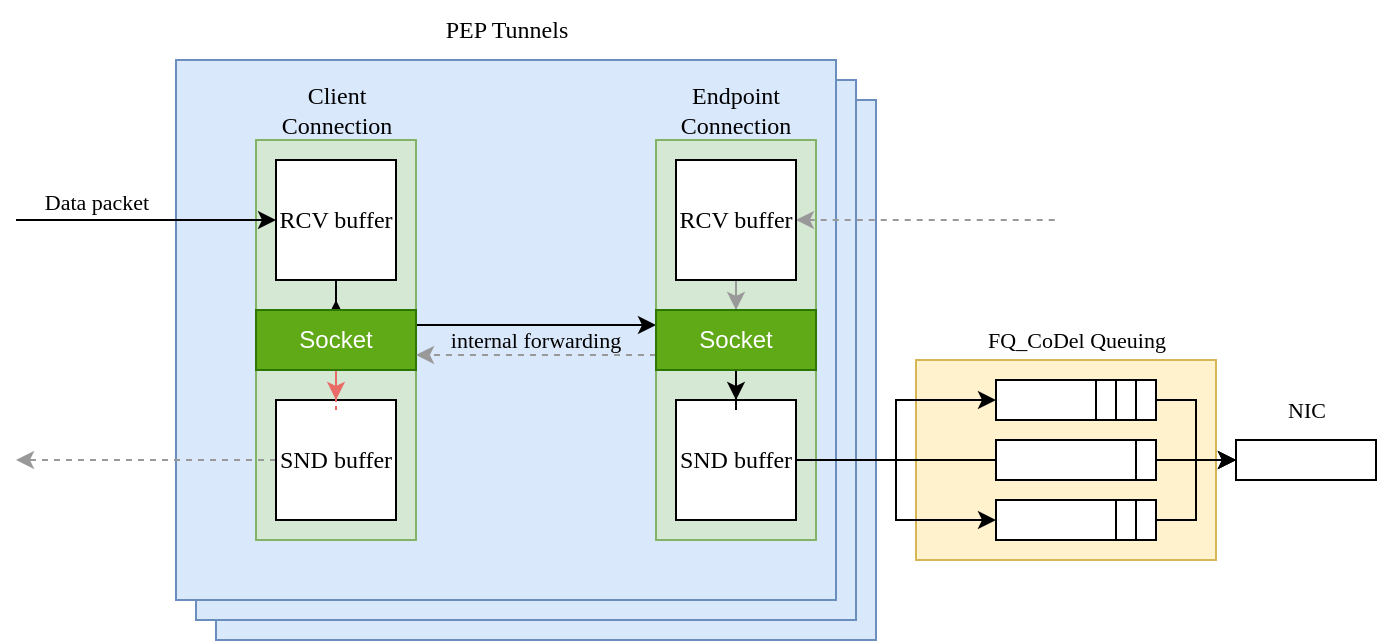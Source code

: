 <mxfile version="20.8.16" type="device"><diagram name="Page-1" id="BOorAXdkxQcCbOcz4i7M"><mxGraphModel dx="816" dy="534" grid="1" gridSize="10" guides="1" tooltips="1" connect="1" arrows="1" fold="1" page="1" pageScale="1" pageWidth="827" pageHeight="1169" math="0" shadow="0"><root><mxCell id="0"/><mxCell id="1" parent="0"/><mxCell id="qhlL4jxX4gHZgHfL2LGv-45" value="" style="rounded=0;whiteSpace=wrap;html=1;fillColor=#dae8fc;strokeColor=#6c8ebf;" parent="1" vertex="1"><mxGeometry x="220" y="220" width="330" height="270" as="geometry"/></mxCell><mxCell id="qhlL4jxX4gHZgHfL2LGv-44" value="" style="rounded=0;whiteSpace=wrap;html=1;fillColor=#dae8fc;strokeColor=#6c8ebf;" parent="1" vertex="1"><mxGeometry x="210" y="210" width="330" height="270" as="geometry"/></mxCell><mxCell id="qhlL4jxX4gHZgHfL2LGv-17" value="" style="rounded=0;whiteSpace=wrap;html=1;labelBackgroundColor=none;fontFamily=Times New Roman;fontSize=11;fillColor=#fff2cc;strokeColor=#d6b656;" parent="1" vertex="1"><mxGeometry x="570" y="350" width="150" height="100" as="geometry"/></mxCell><mxCell id="wQAbxUa35eo-Mnxr1K-z-38" value="" style="rounded=0;whiteSpace=wrap;html=1;fillColor=#dae8fc;strokeColor=#6c8ebf;" parent="1" vertex="1"><mxGeometry x="200" y="200" width="330" height="270" as="geometry"/></mxCell><mxCell id="V0IX4BqIsiwKMb1JQaML-1" value="" style="rounded=0;whiteSpace=wrap;html=1;fillColor=#d5e8d4;strokeColor=#82b366;" parent="1" vertex="1"><mxGeometry x="240" y="240" width="80" height="200" as="geometry"/></mxCell><mxCell id="V0IX4BqIsiwKMb1JQaML-3" value="" style="rounded=0;whiteSpace=wrap;html=1;fillColor=#d5e8d4;strokeColor=#82b366;" parent="1" vertex="1"><mxGeometry x="440" y="240" width="80" height="200" as="geometry"/></mxCell><mxCell id="V0IX4BqIsiwKMb1JQaML-4" value="&lt;font face=&quot;Times New Roman&quot;&gt;Client Connection&lt;/font&gt;" style="text;html=1;strokeColor=none;fillColor=none;align=center;verticalAlign=middle;whiteSpace=wrap;rounded=0;" parent="1" vertex="1"><mxGeometry x="242.5" y="210" width="75" height="30" as="geometry"/></mxCell><mxCell id="V0IX4BqIsiwKMb1JQaML-5" value="&lt;font face=&quot;Times New Roman&quot;&gt;Endpoint Connection&lt;/font&gt;" style="text;html=1;strokeColor=none;fillColor=none;align=center;verticalAlign=middle;whiteSpace=wrap;rounded=0;" parent="1" vertex="1"><mxGeometry x="435" y="210" width="90" height="30" as="geometry"/></mxCell><mxCell id="wQAbxUa35eo-Mnxr1K-z-42" style="edgeStyle=orthogonalEdgeStyle;rounded=0;orthogonalLoop=1;jettySize=auto;html=1;fontFamily=Times New Roman;startArrow=none;startFill=0;endArrow=classic;endFill=1;strokeColor=#999999;dashed=1;" parent="1" source="V0IX4BqIsiwKMb1JQaML-6" edge="1"><mxGeometry relative="1" as="geometry"><mxPoint x="120" y="400.0" as="targetPoint"/></mxGeometry></mxCell><mxCell id="V0IX4BqIsiwKMb1JQaML-6" value="SND buffer" style="rounded=0;whiteSpace=wrap;html=1;fontFamily=Times New Roman;strokeColor=#000000;" parent="1" vertex="1"><mxGeometry x="250" y="370" width="60" height="60" as="geometry"/></mxCell><mxCell id="wQAbxUa35eo-Mnxr1K-z-33" style="edgeStyle=orthogonalEdgeStyle;rounded=0;orthogonalLoop=1;jettySize=auto;html=1;startArrow=classic;startFill=1;endArrow=none;endFill=0;" parent="1" source="V0IX4BqIsiwKMb1JQaML-12" edge="1"><mxGeometry relative="1" as="geometry"><mxPoint x="120" y="280" as="targetPoint"/></mxGeometry></mxCell><mxCell id="wQAbxUa35eo-Mnxr1K-z-50" value="Data packet" style="edgeLabel;html=1;align=center;verticalAlign=middle;resizable=0;points=[];fontFamily=Times New Roman;" parent="wQAbxUa35eo-Mnxr1K-z-33" vertex="1" connectable="0"><mxGeometry x="0.221" y="-1" relative="1" as="geometry"><mxPoint x="-11" y="-9" as="offset"/></mxGeometry></mxCell><mxCell id="wQAbxUa35eo-Mnxr1K-z-34" style="edgeStyle=orthogonalEdgeStyle;rounded=0;orthogonalLoop=1;jettySize=auto;html=1;startArrow=none;startFill=0;endArrow=classic;endFill=1;" parent="1" source="V0IX4BqIsiwKMb1JQaML-12" edge="1"><mxGeometry relative="1" as="geometry"><mxPoint x="280" y="320" as="targetPoint"/></mxGeometry></mxCell><mxCell id="V0IX4BqIsiwKMb1JQaML-12" value="RCV buffer" style="rounded=0;whiteSpace=wrap;html=1;fontFamily=Times New Roman;" parent="1" vertex="1"><mxGeometry x="250" y="250" width="60" height="60" as="geometry"/></mxCell><mxCell id="wQAbxUa35eo-Mnxr1K-z-40" style="edgeStyle=orthogonalEdgeStyle;rounded=0;orthogonalLoop=1;jettySize=auto;html=1;fontFamily=Times New Roman;startArrow=classic;startFill=1;endArrow=none;endFill=0;strokeColor=#999999;dashed=1;" parent="1" source="wQAbxUa35eo-Mnxr1K-z-19" edge="1"><mxGeometry relative="1" as="geometry"><mxPoint x="640" y="280" as="targetPoint"/></mxGeometry></mxCell><mxCell id="wQAbxUa35eo-Mnxr1K-z-46" style="edgeStyle=orthogonalEdgeStyle;rounded=0;orthogonalLoop=1;jettySize=auto;html=1;entryX=0.5;entryY=0;entryDx=0;entryDy=0;dashed=1;fontFamily=Times New Roman;startArrow=none;startFill=0;endArrow=classic;endFill=1;strokeColor=#999999;" parent="1" source="wQAbxUa35eo-Mnxr1K-z-19" target="wQAbxUa35eo-Mnxr1K-z-32" edge="1"><mxGeometry relative="1" as="geometry"/></mxCell><mxCell id="wQAbxUa35eo-Mnxr1K-z-19" value="RCV buffer" style="rounded=0;whiteSpace=wrap;html=1;fontFamily=Times New Roman;strokeColor=#000000;" parent="1" vertex="1"><mxGeometry x="450" y="250" width="60" height="60" as="geometry"/></mxCell><mxCell id="wQAbxUa35eo-Mnxr1K-z-37" style="edgeStyle=orthogonalEdgeStyle;rounded=0;orthogonalLoop=1;jettySize=auto;html=1;startArrow=none;startFill=0;endArrow=classic;endFill=1;" parent="1" source="wQAbxUa35eo-Mnxr1K-z-20" edge="1"><mxGeometry relative="1" as="geometry"><mxPoint x="640" y="400" as="targetPoint"/></mxGeometry></mxCell><mxCell id="qhlL4jxX4gHZgHfL2LGv-9" style="edgeStyle=orthogonalEdgeStyle;rounded=0;orthogonalLoop=1;jettySize=auto;html=1;entryX=0;entryY=0.5;entryDx=0;entryDy=0;fontFamily=Times New Roman;fontSize=11;" parent="1" source="wQAbxUa35eo-Mnxr1K-z-20" target="qhlL4jxX4gHZgHfL2LGv-6" edge="1"><mxGeometry relative="1" as="geometry"/></mxCell><mxCell id="qhlL4jxX4gHZgHfL2LGv-10" style="edgeStyle=orthogonalEdgeStyle;rounded=0;orthogonalLoop=1;jettySize=auto;html=1;entryX=0;entryY=0.5;entryDx=0;entryDy=0;fontFamily=Times New Roman;fontSize=11;" parent="1" source="wQAbxUa35eo-Mnxr1K-z-20" target="qhlL4jxX4gHZgHfL2LGv-8" edge="1"><mxGeometry relative="1" as="geometry"/></mxCell><mxCell id="wQAbxUa35eo-Mnxr1K-z-20" value="SND buffer" style="rounded=0;whiteSpace=wrap;html=1;fontFamily=Times New Roman;" parent="1" vertex="1"><mxGeometry x="450" y="370" width="60" height="60" as="geometry"/></mxCell><mxCell id="wQAbxUa35eo-Mnxr1K-z-44" style="edgeStyle=orthogonalEdgeStyle;rounded=0;orthogonalLoop=1;jettySize=auto;html=1;entryX=0;entryY=0.25;entryDx=0;entryDy=0;fontFamily=Times New Roman;startArrow=none;startFill=0;endArrow=classic;endFill=1;exitX=1;exitY=0.25;exitDx=0;exitDy=0;" parent="1" source="wQAbxUa35eo-Mnxr1K-z-31" target="wQAbxUa35eo-Mnxr1K-z-32" edge="1"><mxGeometry relative="1" as="geometry"/></mxCell><mxCell id="wQAbxUa35eo-Mnxr1K-z-47" style="edgeStyle=orthogonalEdgeStyle;rounded=0;orthogonalLoop=1;jettySize=auto;html=1;entryX=0.5;entryY=0;entryDx=0;entryDy=0;dashed=1;fontFamily=Times New Roman;startArrow=none;startFill=0;endArrow=classic;endFill=1;strokeColor=#EA6B66;" parent="1" source="wQAbxUa35eo-Mnxr1K-z-31" target="V0IX4BqIsiwKMb1JQaML-6" edge="1"><mxGeometry relative="1" as="geometry"/></mxCell><mxCell id="wQAbxUa35eo-Mnxr1K-z-31" value="Socket" style="rounded=0;whiteSpace=wrap;html=1;fillColor=#60a917;fontColor=#ffffff;strokeColor=#2D7600;" parent="1" vertex="1"><mxGeometry x="240" y="325" width="80" height="30" as="geometry"/></mxCell><mxCell id="wQAbxUa35eo-Mnxr1K-z-43" style="edgeStyle=orthogonalEdgeStyle;rounded=0;orthogonalLoop=1;jettySize=auto;html=1;entryX=1;entryY=0.75;entryDx=0;entryDy=0;fontFamily=Times New Roman;startArrow=none;startFill=0;endArrow=classic;endFill=1;exitX=0;exitY=0.75;exitDx=0;exitDy=0;strokeColor=#999999;dashed=1;" parent="1" source="wQAbxUa35eo-Mnxr1K-z-32" target="wQAbxUa35eo-Mnxr1K-z-31" edge="1"><mxGeometry relative="1" as="geometry"/></mxCell><mxCell id="wQAbxUa35eo-Mnxr1K-z-49" style="edgeStyle=orthogonalEdgeStyle;rounded=0;orthogonalLoop=1;jettySize=auto;html=1;entryX=0.5;entryY=0;entryDx=0;entryDy=0;strokeColor=#000000;fontFamily=Times New Roman;startArrow=none;startFill=0;endArrow=classic;endFill=1;" parent="1" source="wQAbxUa35eo-Mnxr1K-z-32" target="wQAbxUa35eo-Mnxr1K-z-20" edge="1"><mxGeometry relative="1" as="geometry"/></mxCell><mxCell id="wQAbxUa35eo-Mnxr1K-z-32" value="Socket" style="rounded=0;whiteSpace=wrap;html=1;fillColor=#60a917;fontColor=#ffffff;strokeColor=#2D7600;" parent="1" vertex="1"><mxGeometry x="440" y="325" width="80" height="30" as="geometry"/></mxCell><mxCell id="wQAbxUa35eo-Mnxr1K-z-39" value="&lt;font face=&quot;Times New Roman&quot;&gt;PEP Tunnels&lt;/font&gt;" style="text;html=1;align=center;verticalAlign=middle;resizable=0;points=[];autosize=1;strokeColor=none;fillColor=none;" parent="1" vertex="1"><mxGeometry x="325" y="170" width="80" height="30" as="geometry"/></mxCell><mxCell id="qhlL4jxX4gHZgHfL2LGv-3" value="&lt;font style=&quot;font-size: 11px;&quot;&gt;internal forwarding&lt;/font&gt;" style="text;html=1;strokeColor=none;fillColor=none;align=center;verticalAlign=middle;whiteSpace=wrap;rounded=0;fontFamily=Times New Roman;" parent="1" vertex="1"><mxGeometry x="320" y="335" width="120" height="10" as="geometry"/></mxCell><mxCell id="qhlL4jxX4gHZgHfL2LGv-13" style="edgeStyle=orthogonalEdgeStyle;rounded=0;orthogonalLoop=1;jettySize=auto;html=1;entryX=0;entryY=0.5;entryDx=0;entryDy=0;fontFamily=Times New Roman;fontSize=11;" parent="1" source="qhlL4jxX4gHZgHfL2LGv-6" target="qhlL4jxX4gHZgHfL2LGv-12" edge="1"><mxGeometry relative="1" as="geometry"/></mxCell><mxCell id="qhlL4jxX4gHZgHfL2LGv-6" value="" style="rounded=0;whiteSpace=wrap;html=1;labelBackgroundColor=none;fontFamily=Times New Roman;fontSize=11;" parent="1" vertex="1"><mxGeometry x="610" y="360" width="80" height="20" as="geometry"/></mxCell><mxCell id="qhlL4jxX4gHZgHfL2LGv-14" style="edgeStyle=orthogonalEdgeStyle;rounded=0;orthogonalLoop=1;jettySize=auto;html=1;entryX=0;entryY=0.5;entryDx=0;entryDy=0;fontFamily=Times New Roman;fontSize=11;" parent="1" source="qhlL4jxX4gHZgHfL2LGv-7" target="qhlL4jxX4gHZgHfL2LGv-12" edge="1"><mxGeometry relative="1" as="geometry"/></mxCell><mxCell id="qhlL4jxX4gHZgHfL2LGv-7" value="" style="rounded=0;whiteSpace=wrap;html=1;labelBackgroundColor=none;fontFamily=Times New Roman;fontSize=11;" parent="1" vertex="1"><mxGeometry x="610" y="390" width="80" height="20" as="geometry"/></mxCell><mxCell id="qhlL4jxX4gHZgHfL2LGv-15" style="edgeStyle=orthogonalEdgeStyle;rounded=0;orthogonalLoop=1;jettySize=auto;html=1;entryX=0;entryY=0.5;entryDx=0;entryDy=0;fontFamily=Times New Roman;fontSize=11;" parent="1" source="qhlL4jxX4gHZgHfL2LGv-8" target="qhlL4jxX4gHZgHfL2LGv-12" edge="1"><mxGeometry relative="1" as="geometry"/></mxCell><mxCell id="qhlL4jxX4gHZgHfL2LGv-8" value="" style="rounded=0;whiteSpace=wrap;html=1;labelBackgroundColor=none;fontFamily=Times New Roman;fontSize=11;" parent="1" vertex="1"><mxGeometry x="610" y="420" width="80" height="20" as="geometry"/></mxCell><mxCell id="qhlL4jxX4gHZgHfL2LGv-11" value="FQ_CoDel Queuing" style="text;html=1;align=center;verticalAlign=middle;resizable=0;points=[];autosize=1;strokeColor=none;fillColor=none;fontSize=11;fontFamily=Times New Roman;" parent="1" vertex="1"><mxGeometry x="595" y="325" width="110" height="30" as="geometry"/></mxCell><mxCell id="qhlL4jxX4gHZgHfL2LGv-12" value="" style="rounded=0;whiteSpace=wrap;html=1;labelBackgroundColor=none;fontFamily=Times New Roman;fontSize=11;" parent="1" vertex="1"><mxGeometry x="730" y="390" width="70" height="20" as="geometry"/></mxCell><mxCell id="qhlL4jxX4gHZgHfL2LGv-16" value="NIC" style="text;html=1;align=center;verticalAlign=middle;resizable=0;points=[];autosize=1;strokeColor=none;fillColor=none;fontSize=11;fontFamily=Times New Roman;" parent="1" vertex="1"><mxGeometry x="745" y="360" width="40" height="30" as="geometry"/></mxCell><mxCell id="qhlL4jxX4gHZgHfL2LGv-19" value="" style="rounded=0;whiteSpace=wrap;html=1;labelBackgroundColor=none;fontFamily=Times New Roman;fontSize=11;" parent="1" vertex="1"><mxGeometry x="680" y="360" width="10" height="20" as="geometry"/></mxCell><mxCell id="qhlL4jxX4gHZgHfL2LGv-20" value="" style="rounded=0;whiteSpace=wrap;html=1;labelBackgroundColor=none;fontFamily=Times New Roman;fontSize=11;" parent="1" vertex="1"><mxGeometry x="670" y="360" width="10" height="20" as="geometry"/></mxCell><mxCell id="qhlL4jxX4gHZgHfL2LGv-21" value="" style="rounded=0;whiteSpace=wrap;html=1;labelBackgroundColor=none;fontFamily=Times New Roman;fontSize=11;" parent="1" vertex="1"><mxGeometry x="660" y="360" width="10" height="20" as="geometry"/></mxCell><mxCell id="qhlL4jxX4gHZgHfL2LGv-22" value="" style="rounded=0;whiteSpace=wrap;html=1;labelBackgroundColor=none;fontFamily=Times New Roman;fontSize=11;" parent="1" vertex="1"><mxGeometry x="680" y="390" width="10" height="20" as="geometry"/></mxCell><mxCell id="qhlL4jxX4gHZgHfL2LGv-23" value="" style="rounded=0;whiteSpace=wrap;html=1;labelBackgroundColor=none;fontFamily=Times New Roman;fontSize=11;" parent="1" vertex="1"><mxGeometry x="680" y="420" width="10" height="20" as="geometry"/></mxCell><mxCell id="qhlL4jxX4gHZgHfL2LGv-24" value="" style="rounded=0;whiteSpace=wrap;html=1;labelBackgroundColor=none;fontFamily=Times New Roman;fontSize=11;" parent="1" vertex="1"><mxGeometry x="670" y="420" width="10" height="20" as="geometry"/></mxCell></root></mxGraphModel></diagram></mxfile>